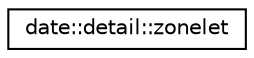 digraph "Graphical Class Hierarchy"
{
 // LATEX_PDF_SIZE
  edge [fontname="Helvetica",fontsize="10",labelfontname="Helvetica",labelfontsize="10"];
  node [fontname="Helvetica",fontsize="10",shape=record];
  rankdir="LR";
  Node0 [label="date::detail::zonelet",height=0.2,width=0.4,color="black", fillcolor="white", style="filled",URL="$structdate_1_1detail_1_1zonelet.html",tooltip=" "];
}
